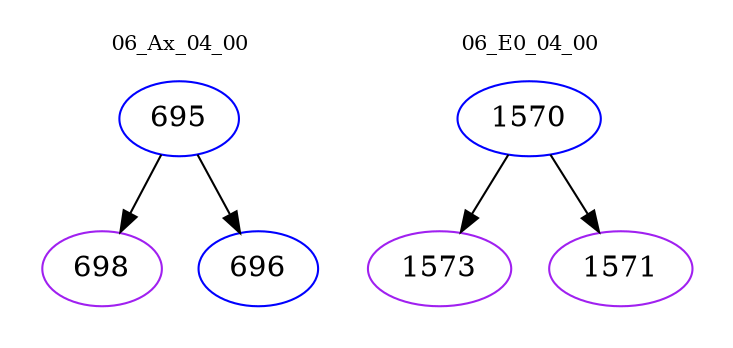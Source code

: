 digraph{
subgraph cluster_0 {
color = white
label = "06_Ax_04_00";
fontsize=10;
T0_695 [label="695", color="blue"]
T0_695 -> T0_698 [color="black"]
T0_698 [label="698", color="purple"]
T0_695 -> T0_696 [color="black"]
T0_696 [label="696", color="blue"]
}
subgraph cluster_1 {
color = white
label = "06_E0_04_00";
fontsize=10;
T1_1570 [label="1570", color="blue"]
T1_1570 -> T1_1573 [color="black"]
T1_1573 [label="1573", color="purple"]
T1_1570 -> T1_1571 [color="black"]
T1_1571 [label="1571", color="purple"]
}
}
